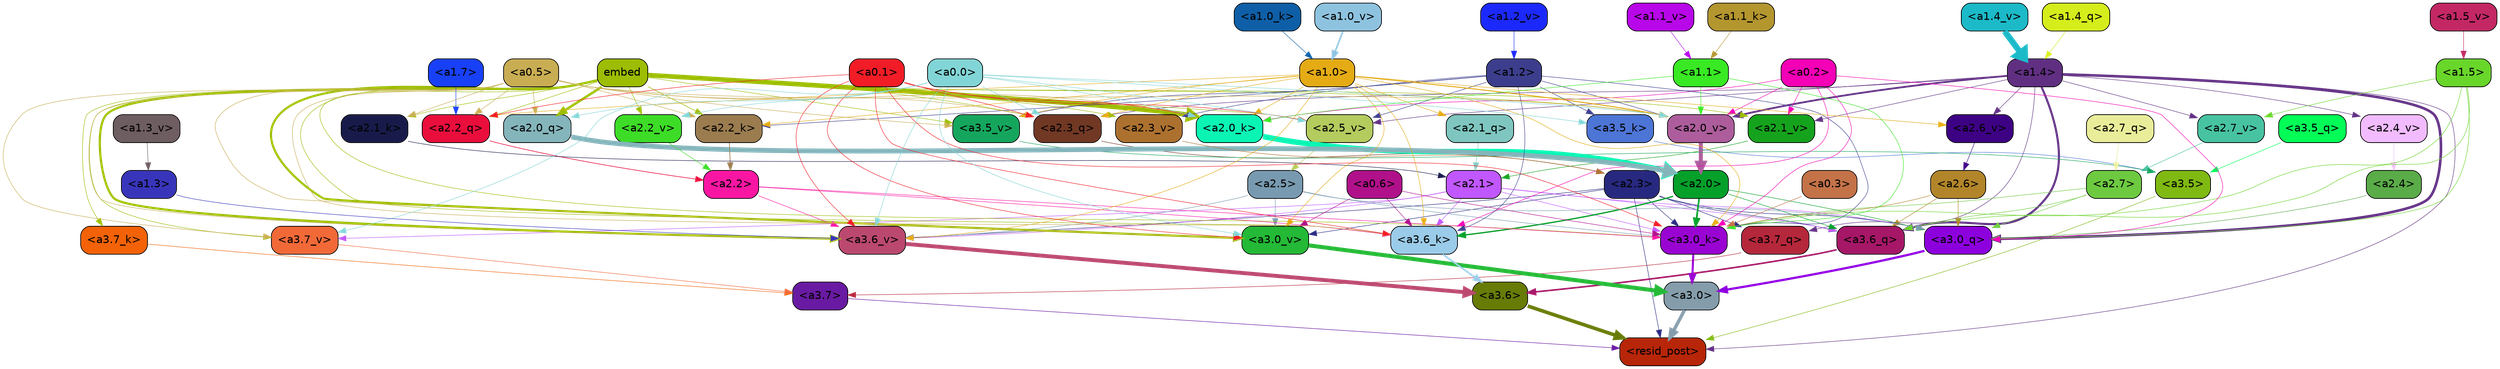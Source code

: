 strict digraph "" {
	graph [bgcolor=transparent,
		layout=dot,
		overlap=false,
		splines=true
	];
	"<a3.7>"	[color=black,
		fillcolor="#691aa2",
		fontname=Helvetica,
		shape=box,
		style="filled, rounded"];
	"<resid_post>"	[color=black,
		fillcolor="#b72608",
		fontname=Helvetica,
		shape=box,
		style="filled, rounded"];
	"<a3.7>" -> "<resid_post>"	[color="#691aa2",
		penwidth=0.6239100098609924];
	"<a3.6>"	[color=black,
		fillcolor="#677b07",
		fontname=Helvetica,
		shape=box,
		style="filled, rounded"];
	"<a3.6>" -> "<resid_post>"	[color="#677b07",
		penwidth=4.569062113761902];
	"<a3.5>"	[color=black,
		fillcolor="#7fb912",
		fontname=Helvetica,
		shape=box,
		style="filled, rounded"];
	"<a3.5>" -> "<resid_post>"	[color="#7fb912",
		penwidth=0.6];
	"<a3.0>"	[color=black,
		fillcolor="#859dab",
		fontname=Helvetica,
		shape=box,
		style="filled, rounded"];
	"<a3.0>" -> "<resid_post>"	[color="#859dab",
		penwidth=4.283544182777405];
	"<a2.3>"	[color=black,
		fillcolor="#27287f",
		fontname=Helvetica,
		shape=box,
		style="filled, rounded"];
	"<a2.3>" -> "<resid_post>"	[color="#27287f",
		penwidth=0.6];
	"<a3.7_q>"	[color=black,
		fillcolor="#b5273b",
		fontname=Helvetica,
		shape=box,
		style="filled, rounded"];
	"<a2.3>" -> "<a3.7_q>"	[color="#27287f",
		penwidth=0.6];
	"<a3.6_q>"	[color=black,
		fillcolor="#a61767",
		fontname=Helvetica,
		shape=box,
		style="filled, rounded"];
	"<a2.3>" -> "<a3.6_q>"	[color="#27287f",
		penwidth=0.6];
	"<a3.0_q>"	[color=black,
		fillcolor="#8d00de",
		fontname=Helvetica,
		shape=box,
		style="filled, rounded"];
	"<a2.3>" -> "<a3.0_q>"	[color="#27287f",
		penwidth=0.6];
	"<a3.0_k>"	[color=black,
		fillcolor="#9904d2",
		fontname=Helvetica,
		shape=box,
		style="filled, rounded"];
	"<a2.3>" -> "<a3.0_k>"	[color="#27287f",
		penwidth=0.6];
	"<a3.6_v>"	[color=black,
		fillcolor="#bb486f",
		fontname=Helvetica,
		shape=box,
		style="filled, rounded"];
	"<a2.3>" -> "<a3.6_v>"	[color="#27287f",
		penwidth=0.6];
	"<a3.0_v>"	[color=black,
		fillcolor="#24b936",
		fontname=Helvetica,
		shape=box,
		style="filled, rounded"];
	"<a2.3>" -> "<a3.0_v>"	[color="#27287f",
		penwidth=0.6];
	"<a1.4>"	[color=black,
		fillcolor="#602f82",
		fontname=Helvetica,
		shape=box,
		style="filled, rounded"];
	"<a1.4>" -> "<resid_post>"	[color="#602f82",
		penwidth=0.6];
	"<a1.4>" -> "<a3.7_q>"	[color="#602f82",
		penwidth=0.6];
	"<a1.4>" -> "<a3.6_q>"	[color="#602f82",
		penwidth=2.6908124685287476];
	"<a1.4>" -> "<a3.0_q>"	[color="#602f82",
		penwidth=3.32076895236969];
	"<a2.3_q>"	[color=black,
		fillcolor="#713824",
		fontname=Helvetica,
		shape=box,
		style="filled, rounded"];
	"<a1.4>" -> "<a2.3_q>"	[color="#602f82",
		penwidth=0.6];
	"<a2.7_v>"	[color=black,
		fillcolor="#47c3a1",
		fontname=Helvetica,
		shape=box,
		style="filled, rounded"];
	"<a1.4>" -> "<a2.7_v>"	[color="#602f82",
		penwidth=0.6];
	"<a2.6_v>"	[color=black,
		fillcolor="#3d0284",
		fontname=Helvetica,
		shape=box,
		style="filled, rounded"];
	"<a1.4>" -> "<a2.6_v>"	[color="#602f82",
		penwidth=0.6];
	"<a2.5_v>"	[color=black,
		fillcolor="#b4cb5d",
		fontname=Helvetica,
		shape=box,
		style="filled, rounded"];
	"<a1.4>" -> "<a2.5_v>"	[color="#602f82",
		penwidth=0.6];
	"<a2.4_v>"	[color=black,
		fillcolor="#f1bbfd",
		fontname=Helvetica,
		shape=box,
		style="filled, rounded"];
	"<a1.4>" -> "<a2.4_v>"	[color="#602f82",
		penwidth=0.6];
	"<a2.1_v>"	[color=black,
		fillcolor="#15a31d",
		fontname=Helvetica,
		shape=box,
		style="filled, rounded"];
	"<a1.4>" -> "<a2.1_v>"	[color="#602f82",
		penwidth=0.6];
	"<a2.0_v>"	[color=black,
		fillcolor="#ad5d9c",
		fontname=Helvetica,
		shape=box,
		style="filled, rounded"];
	"<a1.4>" -> "<a2.0_v>"	[color="#602f82",
		penwidth=2.3065454959869385];
	"<a3.7_q>" -> "<a3.7>"	[color="#b5273b",
		penwidth=0.6];
	"<a3.6_q>" -> "<a3.6>"	[color="#a61767",
		penwidth=2.03758105635643];
	"<a3.5_q>"	[color=black,
		fillcolor="#02fd57",
		fontname=Helvetica,
		shape=box,
		style="filled, rounded"];
	"<a3.5_q>" -> "<a3.5>"	[color="#02fd57",
		penwidth=0.6];
	"<a3.0_q>" -> "<a3.0>"	[color="#8d00de",
		penwidth=2.8638100624084473];
	"<a3.7_k>"	[color=black,
		fillcolor="#f36207",
		fontname=Helvetica,
		shape=box,
		style="filled, rounded"];
	"<a3.7_k>" -> "<a3.7>"	[color="#f36207",
		penwidth=0.6];
	"<a3.6_k>"	[color=black,
		fillcolor="#9acbe8",
		fontname=Helvetica,
		shape=box,
		style="filled, rounded"];
	"<a3.6_k>" -> "<a3.6>"	[color="#9acbe8",
		penwidth=2.174198240041733];
	"<a3.5_k>"	[color=black,
		fillcolor="#4d75d6",
		fontname=Helvetica,
		shape=box,
		style="filled, rounded"];
	"<a3.5_k>" -> "<a3.5>"	[color="#4d75d6",
		penwidth=0.6];
	"<a3.0_k>" -> "<a3.0>"	[color="#9904d2",
		penwidth=2.6274144649505615];
	"<a3.7_v>"	[color=black,
		fillcolor="#f26938",
		fontname=Helvetica,
		shape=box,
		style="filled, rounded"];
	"<a3.7_v>" -> "<a3.7>"	[color="#f26938",
		penwidth=0.6];
	"<a3.6_v>" -> "<a3.6>"	[color="#bb486f",
		penwidth=5.002329230308533];
	"<a3.5_v>"	[color=black,
		fillcolor="#15a65d",
		fontname=Helvetica,
		shape=box,
		style="filled, rounded"];
	"<a3.5_v>" -> "<a3.5>"	[color="#15a65d",
		penwidth=0.6];
	"<a3.0_v>" -> "<a3.0>"	[color="#24b936",
		penwidth=5.188832879066467];
	"<a2.7>"	[color=black,
		fillcolor="#6dca40",
		fontname=Helvetica,
		shape=box,
		style="filled, rounded"];
	"<a2.7>" -> "<a3.6_q>"	[color="#6dca40",
		penwidth=0.6];
	"<a2.7>" -> "<a3.0_q>"	[color="#6dca40",
		penwidth=0.6];
	"<a2.7>" -> "<a3.0_k>"	[color="#6dca40",
		penwidth=0.6];
	"<a2.6>"	[color=black,
		fillcolor="#b2852a",
		fontname=Helvetica,
		shape=box,
		style="filled, rounded"];
	"<a2.6>" -> "<a3.6_q>"	[color="#b2852a",
		penwidth=0.6];
	"<a2.6>" -> "<a3.0_q>"	[color="#b2852a",
		penwidth=0.6];
	"<a2.6>" -> "<a3.0_k>"	[color="#b2852a",
		penwidth=0.6];
	"<a2.1>"	[color=black,
		fillcolor="#c157fe",
		fontname=Helvetica,
		shape=box,
		style="filled, rounded"];
	"<a2.1>" -> "<a3.6_q>"	[color="#c157fe",
		penwidth=0.6];
	"<a2.1>" -> "<a3.0_q>"	[color="#c157fe",
		penwidth=0.6];
	"<a2.1>" -> "<a3.6_k>"	[color="#c157fe",
		penwidth=0.6];
	"<a2.1>" -> "<a3.0_k>"	[color="#c157fe",
		penwidth=0.6];
	"<a2.1>" -> "<a3.7_v>"	[color="#c157fe",
		penwidth=0.6];
	"<a2.1>" -> "<a3.6_v>"	[color="#c157fe",
		penwidth=0.6];
	"<a2.0>"	[color=black,
		fillcolor="#05a02a",
		fontname=Helvetica,
		shape=box,
		style="filled, rounded"];
	"<a2.0>" -> "<a3.6_q>"	[color="#05a02a",
		penwidth=0.6];
	"<a2.0>" -> "<a3.0_q>"	[color="#05a02a",
		penwidth=0.6];
	"<a2.0>" -> "<a3.6_k>"	[color="#05a02a",
		penwidth=1.6254686117172241];
	"<a2.0>" -> "<a3.0_k>"	[color="#05a02a",
		penwidth=2.182972814887762];
	"<a1.5>"	[color=black,
		fillcolor="#69d62a",
		fontname=Helvetica,
		shape=box,
		style="filled, rounded"];
	"<a1.5>" -> "<a3.6_q>"	[color="#69d62a",
		penwidth=0.6];
	"<a1.5>" -> "<a3.0_q>"	[color="#69d62a",
		penwidth=0.6];
	"<a1.5>" -> "<a3.0_k>"	[color="#69d62a",
		penwidth=0.6];
	"<a1.5>" -> "<a2.7_v>"	[color="#69d62a",
		penwidth=0.6];
	"<a2.5>"	[color=black,
		fillcolor="#789ab0",
		fontname=Helvetica,
		shape=box,
		style="filled, rounded"];
	"<a2.5>" -> "<a3.0_q>"	[color="#789ab0",
		penwidth=0.6];
	"<a2.5>" -> "<a3.0_k>"	[color="#789ab0",
		penwidth=0.6];
	"<a2.5>" -> "<a3.6_v>"	[color="#789ab0",
		penwidth=0.6];
	"<a2.5>" -> "<a3.0_v>"	[color="#789ab0",
		penwidth=0.6];
	"<a2.4>"	[color=black,
		fillcolor="#5aac48",
		fontname=Helvetica,
		shape=box,
		style="filled, rounded"];
	"<a2.4>" -> "<a3.0_q>"	[color="#5aac48",
		penwidth=0.6];
	"<a0.2>"	[color=black,
		fillcolor="#f400b6",
		fontname=Helvetica,
		shape=box,
		style="filled, rounded"];
	"<a0.2>" -> "<a3.0_q>"	[color="#f400b6",
		penwidth=0.6];
	"<a0.2>" -> "<a3.6_k>"	[color="#f400b6",
		penwidth=0.6];
	"<a0.2>" -> "<a3.0_k>"	[color="#f400b6",
		penwidth=0.6];
	"<a2.0_k>"	[color=black,
		fillcolor="#0af5b4",
		fontname=Helvetica,
		shape=box,
		style="filled, rounded"];
	"<a0.2>" -> "<a2.0_k>"	[color="#f400b6",
		penwidth=0.6];
	"<a0.2>" -> "<a2.1_v>"	[color="#f400b6",
		penwidth=0.6];
	"<a0.2>" -> "<a2.0_v>"	[color="#f400b6",
		penwidth=0.6];
	embed	[color=black,
		fillcolor="#9cbd02",
		fontname=Helvetica,
		shape=box,
		style="filled, rounded"];
	embed -> "<a3.7_k>"	[color="#9cbd02",
		penwidth=0.6];
	embed -> "<a3.6_k>"	[color="#9cbd02",
		penwidth=0.6];
	embed -> "<a3.0_k>"	[color="#9cbd02",
		penwidth=0.6];
	embed -> "<a3.7_v>"	[color="#9cbd02",
		penwidth=0.6];
	embed -> "<a3.6_v>"	[color="#9cbd02",
		penwidth=2.809220314025879];
	embed -> "<a3.5_v>"	[color="#9cbd02",
		penwidth=0.6];
	embed -> "<a3.0_v>"	[color="#9cbd02",
		penwidth=2.754121422767639];
	embed -> "<a2.3_q>"	[color="#9cbd02",
		penwidth=0.6];
	"<a2.2_q>"	[color=black,
		fillcolor="#ea0e3c",
		fontname=Helvetica,
		shape=box,
		style="filled, rounded"];
	embed -> "<a2.2_q>"	[color="#9cbd02",
		penwidth=0.6];
	"<a2.0_q>"	[color=black,
		fillcolor="#84b5bb",
		fontname=Helvetica,
		shape=box,
		style="filled, rounded"];
	embed -> "<a2.0_q>"	[color="#9cbd02",
		penwidth=3.102177858352661];
	"<a2.2_k>"	[color=black,
		fillcolor="#9b7c4f",
		fontname=Helvetica,
		shape=box,
		style="filled, rounded"];
	embed -> "<a2.2_k>"	[color="#9cbd02",
		penwidth=0.6805839538574219];
	"<a2.1_k>"	[color=black,
		fillcolor="#181b4a",
		fontname=Helvetica,
		shape=box,
		style="filled, rounded"];
	embed -> "<a2.1_k>"	[color="#9cbd02",
		penwidth=0.6];
	embed -> "<a2.0_k>"	[color="#9cbd02",
		penwidth=5.977519929409027];
	embed -> "<a2.5_v>"	[color="#9cbd02",
		penwidth=0.6];
	"<a2.3_v>"	[color=black,
		fillcolor="#ad712f",
		fontname=Helvetica,
		shape=box,
		style="filled, rounded"];
	embed -> "<a2.3_v>"	[color="#9cbd02",
		penwidth=0.6];
	"<a2.2_v>"	[color=black,
		fillcolor="#3ddc27",
		fontname=Helvetica,
		shape=box,
		style="filled, rounded"];
	embed -> "<a2.2_v>"	[color="#9cbd02",
		penwidth=0.6436443328857422];
	embed -> "<a2.1_v>"	[color="#9cbd02",
		penwidth=0.6];
	embed -> "<a2.0_v>"	[color="#9cbd02",
		penwidth=0.6];
	"<a2.2>"	[color=black,
		fillcolor="#f916a3",
		fontname=Helvetica,
		shape=box,
		style="filled, rounded"];
	"<a2.2>" -> "<a3.6_k>"	[color="#f916a3",
		penwidth=0.6];
	"<a2.2>" -> "<a3.0_k>"	[color="#f916a3",
		penwidth=0.6065438985824585];
	"<a2.2>" -> "<a3.6_v>"	[color="#f916a3",
		penwidth=0.6];
	"<a1.2>"	[color=black,
		fillcolor="#3c3e8d",
		fontname=Helvetica,
		shape=box,
		style="filled, rounded"];
	"<a1.2>" -> "<a3.6_k>"	[color="#3c3e8d",
		penwidth=0.6];
	"<a1.2>" -> "<a3.5_k>"	[color="#3c3e8d",
		penwidth=0.6];
	"<a1.2>" -> "<a3.0_k>"	[color="#3c3e8d",
		penwidth=0.6];
	"<a1.2>" -> "<a3.5_v>"	[color="#3c3e8d",
		penwidth=0.6];
	"<a1.2>" -> "<a2.2_k>"	[color="#3c3e8d",
		penwidth=0.6];
	"<a1.2>" -> "<a2.5_v>"	[color="#3c3e8d",
		penwidth=0.6];
	"<a1.2>" -> "<a2.3_v>"	[color="#3c3e8d",
		penwidth=0.6];
	"<a1.2>" -> "<a2.0_v>"	[color="#3c3e8d",
		penwidth=0.6];
	"<a1.0>"	[color=black,
		fillcolor="#e4ab14",
		fontname=Helvetica,
		shape=box,
		style="filled, rounded"];
	"<a1.0>" -> "<a3.6_k>"	[color="#e4ab14",
		penwidth=0.6];
	"<a1.0>" -> "<a3.0_k>"	[color="#e4ab14",
		penwidth=0.6];
	"<a1.0>" -> "<a3.6_v>"	[color="#e4ab14",
		penwidth=0.6];
	"<a1.0>" -> "<a3.5_v>"	[color="#e4ab14",
		penwidth=0.6];
	"<a1.0>" -> "<a3.0_v>"	[color="#e4ab14",
		penwidth=0.6];
	"<a1.0>" -> "<a2.3_q>"	[color="#e4ab14",
		penwidth=0.6];
	"<a1.0>" -> "<a2.2_q>"	[color="#e4ab14",
		penwidth=0.6];
	"<a2.1_q>"	[color=black,
		fillcolor="#7ec6bf",
		fontname=Helvetica,
		shape=box,
		style="filled, rounded"];
	"<a1.0>" -> "<a2.1_q>"	[color="#e4ab14",
		penwidth=0.6];
	"<a1.0>" -> "<a2.2_k>"	[color="#e4ab14",
		penwidth=0.6];
	"<a1.0>" -> "<a2.0_k>"	[color="#e4ab14",
		penwidth=0.6];
	"<a1.0>" -> "<a2.6_v>"	[color="#e4ab14",
		penwidth=0.6];
	"<a1.0>" -> "<a2.0_v>"	[color="#e4ab14",
		penwidth=1.2192587852478027];
	"<a0.6>"	[color=black,
		fillcolor="#b0108a",
		fontname=Helvetica,
		shape=box,
		style="filled, rounded"];
	"<a0.6>" -> "<a3.6_k>"	[color="#b0108a",
		penwidth=0.6];
	"<a0.6>" -> "<a3.0_k>"	[color="#b0108a",
		penwidth=0.6];
	"<a0.6>" -> "<a3.0_v>"	[color="#b0108a",
		penwidth=0.6];
	"<a0.5>"	[color=black,
		fillcolor="#c9ad53",
		fontname=Helvetica,
		shape=box,
		style="filled, rounded"];
	"<a0.5>" -> "<a3.6_k>"	[color="#c9ad53",
		penwidth=0.6];
	"<a0.5>" -> "<a3.7_v>"	[color="#c9ad53",
		penwidth=0.6];
	"<a0.5>" -> "<a3.6_v>"	[color="#c9ad53",
		penwidth=0.6];
	"<a0.5>" -> "<a3.5_v>"	[color="#c9ad53",
		penwidth=0.6];
	"<a0.5>" -> "<a3.0_v>"	[color="#c9ad53",
		penwidth=0.6120390892028809];
	"<a0.5>" -> "<a2.3_q>"	[color="#c9ad53",
		penwidth=0.6];
	"<a0.5>" -> "<a2.2_q>"	[color="#c9ad53",
		penwidth=0.6];
	"<a0.5>" -> "<a2.0_q>"	[color="#c9ad53",
		penwidth=0.6];
	"<a0.5>" -> "<a2.2_k>"	[color="#c9ad53",
		penwidth=0.6];
	"<a0.5>" -> "<a2.1_k>"	[color="#c9ad53",
		penwidth=0.6];
	"<a0.5>" -> "<a2.0_k>"	[color="#c9ad53",
		penwidth=0.658348560333252];
	"<a0.5>" -> "<a2.0_v>"	[color="#c9ad53",
		penwidth=0.6];
	"<a0.1>"	[color=black,
		fillcolor="#f11c26",
		fontname=Helvetica,
		shape=box,
		style="filled, rounded"];
	"<a0.1>" -> "<a3.6_k>"	[color="#f11c26",
		penwidth=0.6];
	"<a0.1>" -> "<a3.0_k>"	[color="#f11c26",
		penwidth=0.6];
	"<a0.1>" -> "<a3.6_v>"	[color="#f11c26",
		penwidth=0.6];
	"<a0.1>" -> "<a3.0_v>"	[color="#f11c26",
		penwidth=0.6];
	"<a0.1>" -> "<a2.3_q>"	[color="#f11c26",
		penwidth=0.6];
	"<a0.1>" -> "<a2.2_q>"	[color="#f11c26",
		penwidth=0.6];
	"<a0.1>" -> "<a2.0_k>"	[color="#f11c26",
		penwidth=0.6];
	"<a0.1>" -> "<a2.5_v>"	[color="#f11c26",
		penwidth=0.6];
	"<a0.0>"	[color=black,
		fillcolor="#82d5d6",
		fontname=Helvetica,
		shape=box,
		style="filled, rounded"];
	"<a0.0>" -> "<a3.5_k>"	[color="#82d5d6",
		penwidth=0.6];
	"<a0.0>" -> "<a3.7_v>"	[color="#82d5d6",
		penwidth=0.6];
	"<a0.0>" -> "<a3.6_v>"	[color="#82d5d6",
		penwidth=0.6];
	"<a0.0>" -> "<a3.0_v>"	[color="#82d5d6",
		penwidth=0.6];
	"<a0.0>" -> "<a2.3_q>"	[color="#82d5d6",
		penwidth=0.6];
	"<a0.0>" -> "<a2.0_q>"	[color="#82d5d6",
		penwidth=0.6];
	"<a0.0>" -> "<a2.0_k>"	[color="#82d5d6",
		penwidth=0.6];
	"<a0.0>" -> "<a2.5_v>"	[color="#82d5d6",
		penwidth=0.6];
	"<a0.0>" -> "<a2.2_v>"	[color="#82d5d6",
		penwidth=0.6];
	"<a0.0>" -> "<a2.0_v>"	[color="#82d5d6",
		penwidth=0.6];
	"<a1.1>"	[color=black,
		fillcolor="#38e923",
		fontname=Helvetica,
		shape=box,
		style="filled, rounded"];
	"<a1.1>" -> "<a3.0_k>"	[color="#38e923",
		penwidth=0.6];
	"<a1.1>" -> "<a2.0_k>"	[color="#38e923",
		penwidth=0.6];
	"<a1.1>" -> "<a2.0_v>"	[color="#38e923",
		penwidth=0.6];
	"<a0.3>"	[color=black,
		fillcolor="#c47248",
		fontname=Helvetica,
		shape=box,
		style="filled, rounded"];
	"<a0.3>" -> "<a3.0_k>"	[color="#c47248",
		penwidth=0.6];
	"<a1.3>"	[color=black,
		fillcolor="#3835bb",
		fontname=Helvetica,
		shape=box,
		style="filled, rounded"];
	"<a1.3>" -> "<a3.6_v>"	[color="#3835bb",
		penwidth=0.6];
	"<a2.7_q>"	[color=black,
		fillcolor="#e9ed99",
		fontname=Helvetica,
		shape=box,
		style="filled, rounded"];
	"<a2.7_q>" -> "<a2.7>"	[color="#e9ed99",
		penwidth=0.6];
	"<a2.3_q>" -> "<a2.3>"	[color="#713824",
		penwidth=0.6];
	"<a2.2_q>" -> "<a2.2>"	[color="#ea0e3c",
		penwidth=0.7585353851318359];
	"<a2.1_q>" -> "<a2.1>"	[color="#7ec6bf",
		penwidth=0.6];
	"<a2.0_q>" -> "<a2.0>"	[color="#84b5bb",
		penwidth=6.189085364341736];
	"<a2.2_k>" -> "<a2.2>"	[color="#9b7c4f",
		penwidth=0.87534499168396];
	"<a2.1_k>" -> "<a2.1>"	[color="#181b4a",
		penwidth=0.6];
	"<a2.0_k>" -> "<a2.0>"	[color="#0af5b4",
		penwidth=7.056803464889526];
	"<a2.7_v>" -> "<a2.7>"	[color="#47c3a1",
		penwidth=0.6];
	"<a2.6_v>" -> "<a2.6>"	[color="#3d0284",
		penwidth=0.6];
	"<a2.5_v>" -> "<a2.5>"	[color="#b4cb5d",
		penwidth=0.6];
	"<a2.4_v>" -> "<a2.4>"	[color="#f1bbfd",
		penwidth=0.6];
	"<a2.3_v>" -> "<a2.3>"	[color="#ad712f",
		penwidth=0.6];
	"<a2.2_v>" -> "<a2.2>"	[color="#3ddc27",
		penwidth=0.6];
	"<a2.1_v>" -> "<a2.1>"	[color="#15a31d",
		penwidth=0.6];
	"<a2.0_v>" -> "<a2.0>"	[color="#ad5d9c",
		penwidth=5.12138295173645];
	"<a1.7>"	[color=black,
		fillcolor="#1840f7",
		fontname=Helvetica,
		shape=box,
		style="filled, rounded"];
	"<a1.7>" -> "<a2.2_q>"	[color="#1840f7",
		penwidth=0.6];
	"<a1.4_q>"	[color=black,
		fillcolor="#d6ed1c",
		fontname=Helvetica,
		shape=box,
		style="filled, rounded"];
	"<a1.4_q>" -> "<a1.4>"	[color="#d6ed1c",
		penwidth=0.6];
	"<a1.1_k>"	[color=black,
		fillcolor="#b4962f",
		fontname=Helvetica,
		shape=box,
		style="filled, rounded"];
	"<a1.1_k>" -> "<a1.1>"	[color="#b4962f",
		penwidth=0.6];
	"<a1.0_k>"	[color=black,
		fillcolor="#0e5fa7",
		fontname=Helvetica,
		shape=box,
		style="filled, rounded"];
	"<a1.0_k>" -> "<a1.0>"	[color="#0e5fa7",
		penwidth=0.6];
	"<a1.5_v>"	[color=black,
		fillcolor="#c32865",
		fontname=Helvetica,
		shape=box,
		style="filled, rounded"];
	"<a1.5_v>" -> "<a1.5>"	[color="#c32865",
		penwidth=0.6];
	"<a1.4_v>"	[color=black,
		fillcolor="#1cbac8",
		fontname=Helvetica,
		shape=box,
		style="filled, rounded"];
	"<a1.4_v>" -> "<a1.4>"	[color="#1cbac8",
		penwidth=7.850657939910889];
	"<a1.3_v>"	[color=black,
		fillcolor="#6e5d61",
		fontname=Helvetica,
		shape=box,
		style="filled, rounded"];
	"<a1.3_v>" -> "<a1.3>"	[color="#6e5d61",
		penwidth=0.6];
	"<a1.2_v>"	[color=black,
		fillcolor="#1b29fd",
		fontname=Helvetica,
		shape=box,
		style="filled, rounded"];
	"<a1.2_v>" -> "<a1.2>"	[color="#1b29fd",
		penwidth=0.6];
	"<a1.1_v>"	[color=black,
		fillcolor="#b807e9",
		fontname=Helvetica,
		shape=box,
		style="filled, rounded"];
	"<a1.1_v>" -> "<a1.1>"	[color="#b807e9",
		penwidth=0.6];
	"<a1.0_v>"	[color=black,
		fillcolor="#8ec3df",
		fontname=Helvetica,
		shape=box,
		style="filled, rounded"];
	"<a1.0_v>" -> "<a1.0>"	[color="#8ec3df",
		penwidth=2.021620035171509];
}
